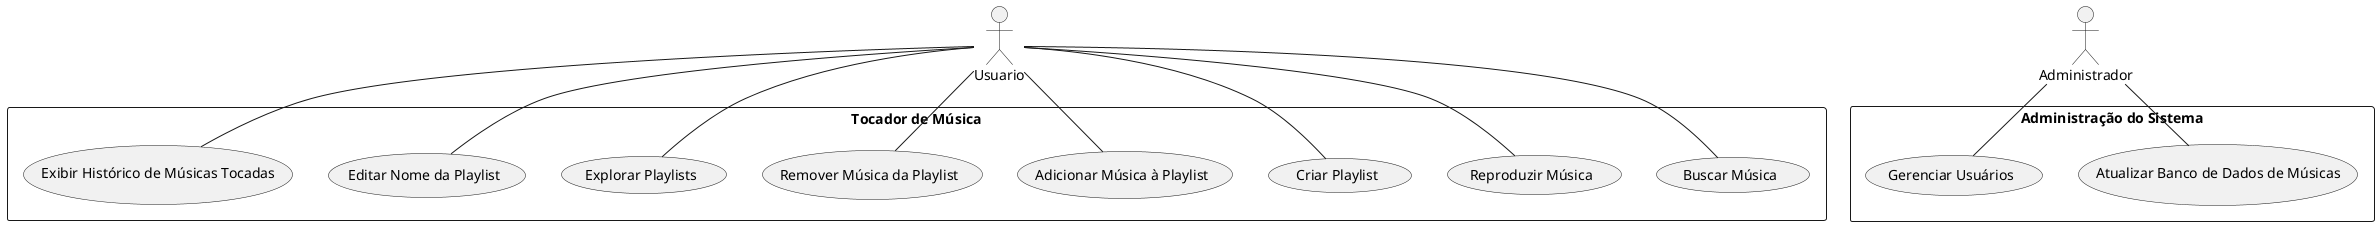 @startuml
actor Usuario
actor Administrador

rectangle "Tocador de Música" {
    Usuario -- (Buscar Música)
    Usuario -- (Reproduzir Música)
    Usuario -- (Criar Playlist)
    Usuario -- (Adicionar Música à Playlist)
    Usuario -- (Remover Música da Playlist)
    Usuario -- (Explorar Playlists)
    Usuario -- (Editar Nome da Playlist)
    Usuario -- (Exibir Histórico de Músicas Tocadas)
}

rectangle "Administração do Sistema" {
    Administrador -- (Atualizar Banco de Dados de Músicas)
    Administrador -- (Gerenciar Usuários)
}

@enduml
